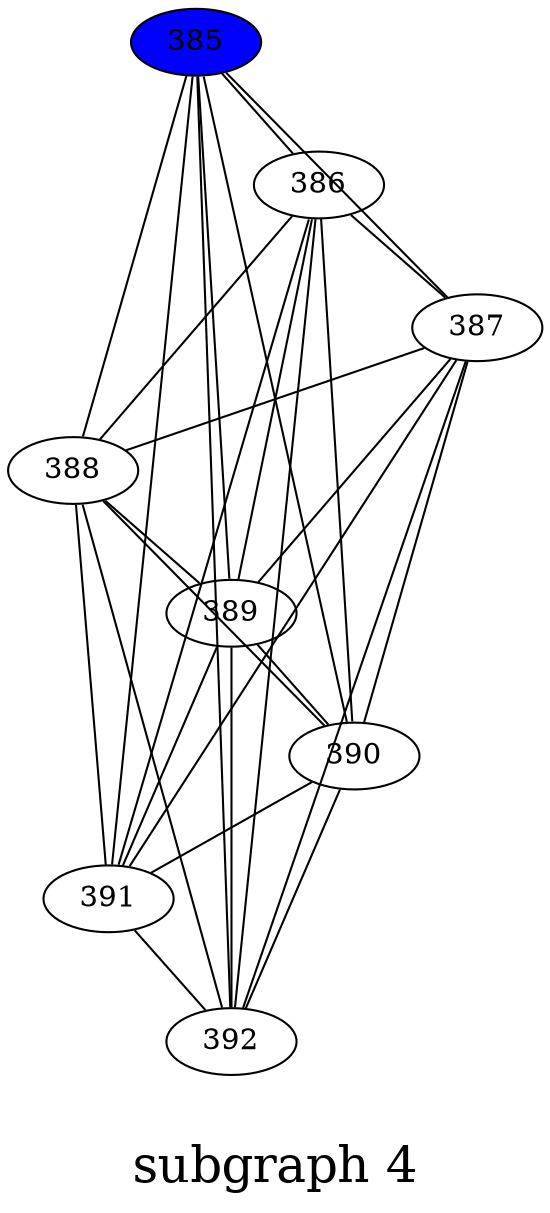 /*****
subgraph 4
*****/

graph G {
  graph [splines=false overlap=false]
  node  [shape=ellipse, width=0.3, height=0.3]
  385 [style=filled, fillcolor="blue"];
  386 ;
  387 ;
  388 ;
  389 ;
  390 ;
  391 ;
  392 ;
  385 -- 386;
  385 -- 387;
  385 -- 388;
  385 -- 389;
  385 -- 390;
  385 -- 391;
  385 -- 392;
  386 -- 387;
  386 -- 388;
  386 -- 389;
  386 -- 390;
  386 -- 391;
  386 -- 392;
  387 -- 388;
  387 -- 389;
  387 -- 390;
  387 -- 391;
  387 -- 392;
  388 -- 389;
  388 -- 390;
  388 -- 391;
  388 -- 392;
  389 -- 390;
  389 -- 391;
  389 -- 392;
  390 -- 391;
  390 -- 392;
  391 -- 392;
  label = "\nsubgraph 4\n";  fontsize=24;
}
